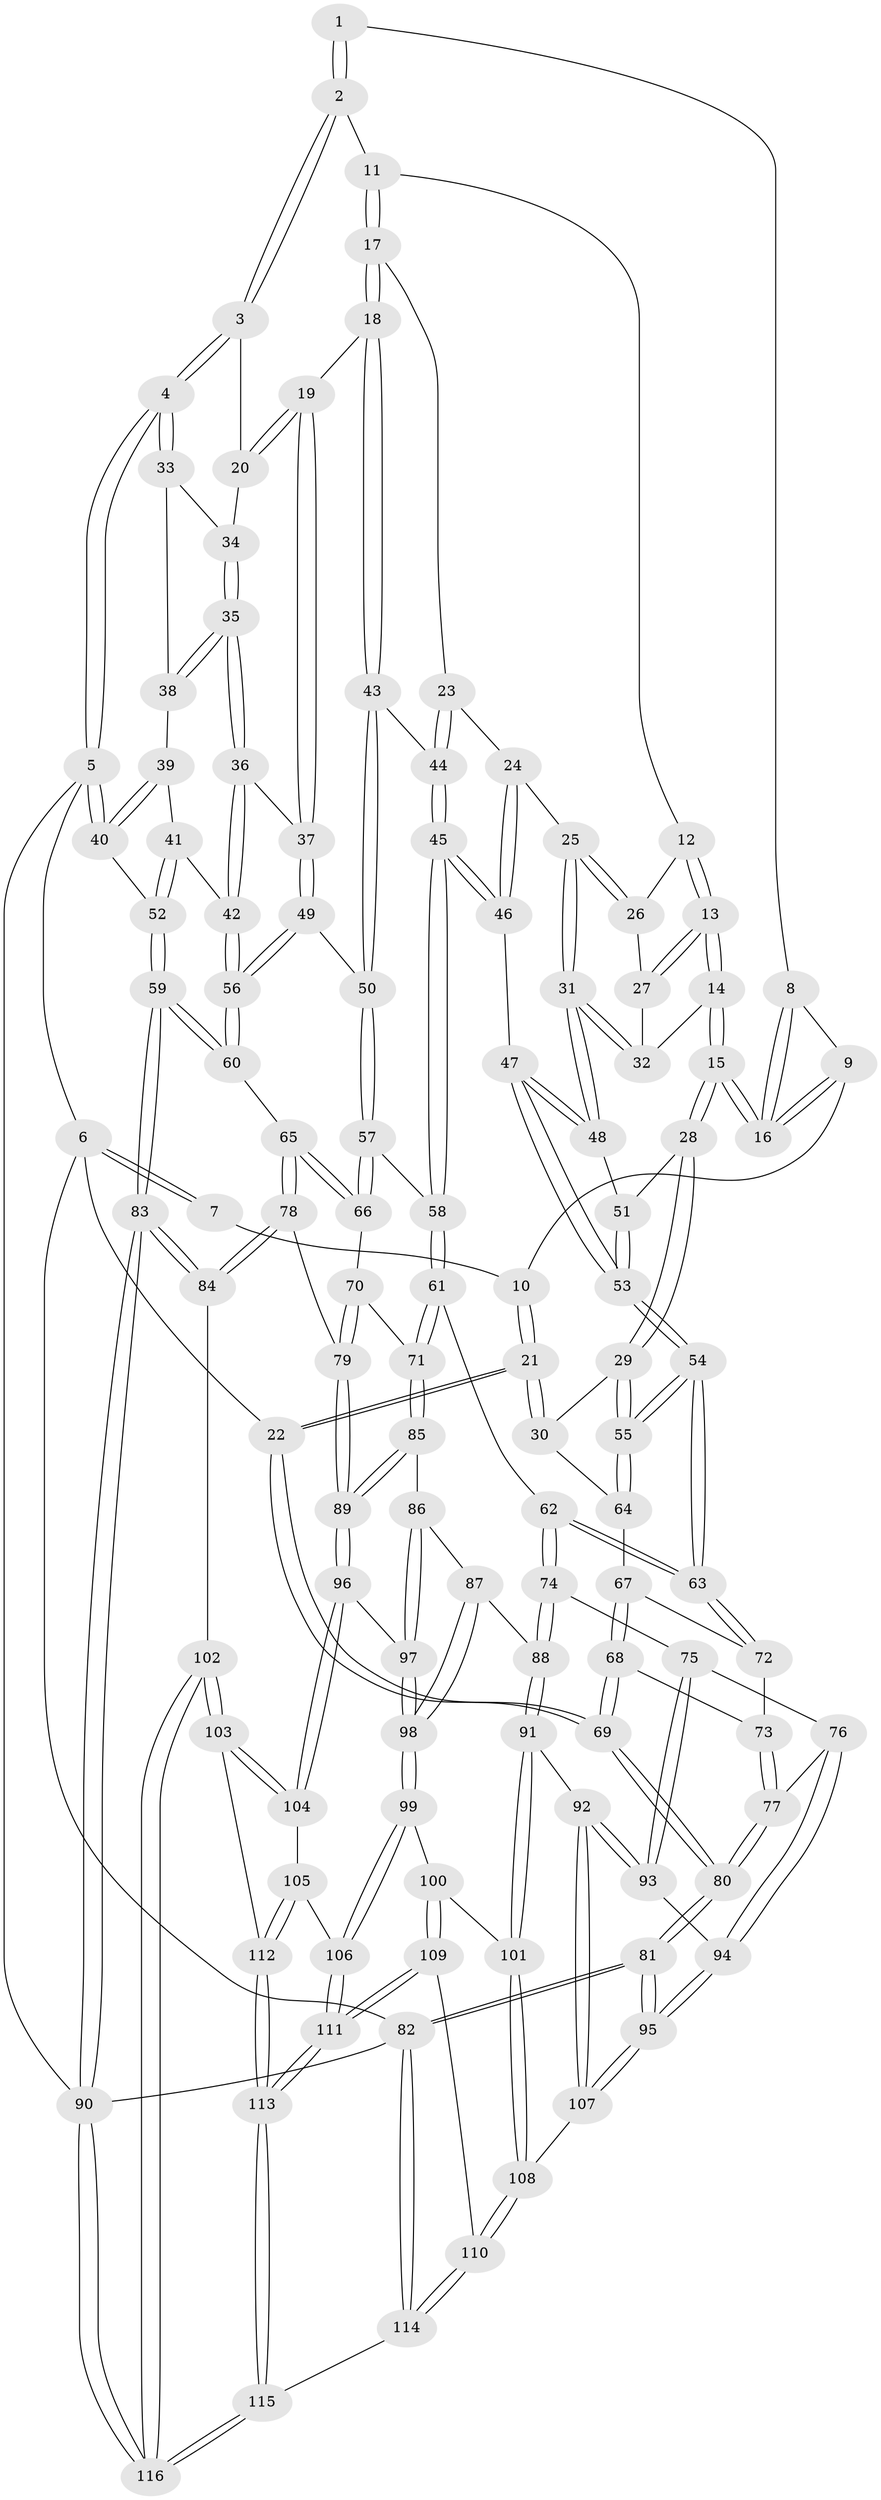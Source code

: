 // coarse degree distribution, {2: 0.036585365853658534, 3: 0.7317073170731707, 4: 0.23170731707317074}
// Generated by graph-tools (version 1.1) at 2025/38/03/04/25 23:38:37]
// undirected, 116 vertices, 287 edges
graph export_dot {
  node [color=gray90,style=filled];
  1 [pos="+0.23938819235246342+0"];
  2 [pos="+0.34071582340264556+0"];
  3 [pos="+0.7117753421051632+0"];
  4 [pos="+1+0"];
  5 [pos="+1+0"];
  6 [pos="+0+0"];
  7 [pos="+0+0"];
  8 [pos="+0.21667970613088022+0"];
  9 [pos="+0.11218897153983606+0.07422581095789092"];
  10 [pos="+0.07512466046484004+0.05874348226708782"];
  11 [pos="+0.354605108738574+0"];
  12 [pos="+0.3315047667129989+0.03374121296831661"];
  13 [pos="+0.20332535455304368+0.12840693309837128"];
  14 [pos="+0.1977875139613308+0.13066434530080362"];
  15 [pos="+0.18917022827286079+0.13364056548775177"];
  16 [pos="+0.18713945386533398+0.12783324466021212"];
  17 [pos="+0.47823001660854103+0.0961851511598105"];
  18 [pos="+0.5825978848789993+0.10184269448577779"];
  19 [pos="+0.6236899528291908+0.07060462242592135"];
  20 [pos="+0.6861275984958222+0"];
  21 [pos="+0+0.22520578663057303"];
  22 [pos="+0+0.23593168368695114"];
  23 [pos="+0.4317568688339571+0.13897549312486726"];
  24 [pos="+0.40745540011315073+0.14287268444426535"];
  25 [pos="+0.4035197624466583+0.1431700628254803"];
  26 [pos="+0.33213803942612596+0.036138945250180174"];
  27 [pos="+0.31070162178465005+0.12439781532313872"];
  28 [pos="+0.18638770671094274+0.14554025298688048"];
  29 [pos="+0.1673510809796596+0.16616170197600247"];
  30 [pos="+0.03341071472152783+0.243098840470912"];
  31 [pos="+0.35206362054031615+0.1820159581697145"];
  32 [pos="+0.33646012197517167+0.1632315227806719"];
  33 [pos="+0.8657162677277244+0.09994693311474898"];
  34 [pos="+0.7270277661096312+0.04355460376543971"];
  35 [pos="+0.778544924650236+0.19072384293246725"];
  36 [pos="+0.7785431589285374+0.19371357399986996"];
  37 [pos="+0.6762033351050568+0.20228897683700062"];
  38 [pos="+0.8798597131758947+0.13087201993213018"];
  39 [pos="+0.8893448983184866+0.13739214207708006"];
  40 [pos="+1+0.04905599201755727"];
  41 [pos="+0.8942783474498333+0.1899927686820743"];
  42 [pos="+0.78656035496927+0.21811405962157368"];
  43 [pos="+0.5641265067786863+0.2031348831641652"];
  44 [pos="+0.46382192421187746+0.20021158850454282"];
  45 [pos="+0.4421527678887508+0.283840960773315"];
  46 [pos="+0.42937303509813435+0.27780530103211387"];
  47 [pos="+0.351439806871276+0.24895279664269473"];
  48 [pos="+0.3441753216175738+0.19976685132876207"];
  49 [pos="+0.6473225280739077+0.27990076934686564"];
  50 [pos="+0.5801662719368769+0.2855964824014031"];
  51 [pos="+0.2491700318272754+0.1913512633060206"];
  52 [pos="+1+0.40132636598760607"];
  53 [pos="+0.26996383919404154+0.33752531743499015"];
  54 [pos="+0.25497976544394274+0.3657501563967572"];
  55 [pos="+0.2486766500892922+0.3615363635111191"];
  56 [pos="+0.788799712149196+0.33501056458381656"];
  57 [pos="+0.544139228399991+0.3293381988644072"];
  58 [pos="+0.4848598804031822+0.3414725417947328"];
  59 [pos="+1+0.41025093920065886"];
  60 [pos="+0.8510349877362399+0.4316655634008598"];
  61 [pos="+0.3898476575947579+0.46466159617506636"];
  62 [pos="+0.30142600797856334+0.4802889507811081"];
  63 [pos="+0.2844349478728632+0.4646915195274934"];
  64 [pos="+0.08914306144242681+0.3022194736267133"];
  65 [pos="+0.8295023274934015+0.45164086897019873"];
  66 [pos="+0.6364565854123505+0.4596083595066619"];
  67 [pos="+0.08481728834909208+0.4111612850888673"];
  68 [pos="+0+0.45133432675388846"];
  69 [pos="+0+0.4511688477267577"];
  70 [pos="+0.5779886903574136+0.5224150156237579"];
  71 [pos="+0.5297890282754377+0.5576798672087881"];
  72 [pos="+0.13596774832331207+0.47841866094831714"];
  73 [pos="+0.11794015152145705+0.49226591350297505"];
  74 [pos="+0.29425335939982017+0.528136107178601"];
  75 [pos="+0.2325033795198404+0.580143258478733"];
  76 [pos="+0.08400760853282878+0.6253851942075618"];
  77 [pos="+0.06735083002628774+0.5964905786945465"];
  78 [pos="+0.7687127878864755+0.6462331985052043"];
  79 [pos="+0.764431766177131+0.6472425511315979"];
  80 [pos="+0+0.5044369994418451"];
  81 [pos="+0+0.9199052789349654"];
  82 [pos="+0+1"];
  83 [pos="+1+0.7795499691207496"];
  84 [pos="+0.8376048414146438+0.7432203270791788"];
  85 [pos="+0.5338874054979119+0.5957771919125506"];
  86 [pos="+0.5147800027429642+0.6224229648265767"];
  87 [pos="+0.3492912966052951+0.645715471316451"];
  88 [pos="+0.32704408146993363+0.6349363091138603"];
  89 [pos="+0.6572120440772771+0.6871130337187977"];
  90 [pos="+1+1"];
  91 [pos="+0.28633031403325954+0.7288569907849249"];
  92 [pos="+0.17463240737457647+0.7579911841392262"];
  93 [pos="+0.15903987790971144+0.7423099930835733"];
  94 [pos="+0.08823855746046355+0.7089976737601529"];
  95 [pos="+0+0.8817986777703735"];
  96 [pos="+0.6361496099717164+0.7331402236349869"];
  97 [pos="+0.4799850840494718+0.7230442884448557"];
  98 [pos="+0.45918722653588556+0.7495660247582929"];
  99 [pos="+0.44989591967428066+0.8186056049011466"];
  100 [pos="+0.3918424849918543+0.8259389048162392"];
  101 [pos="+0.33633737274009057+0.7923655353068332"];
  102 [pos="+0.7380914543158631+0.9398682809741"];
  103 [pos="+0.7045375170824241+0.9201532914097863"];
  104 [pos="+0.6344204074638577+0.7467913877945903"];
  105 [pos="+0.49752846388923866+0.8387827468708858"];
  106 [pos="+0.45241588870996263+0.820935080869133"];
  107 [pos="+0.17861694870603628+0.8965058270212098"];
  108 [pos="+0.1787795417820131+0.8966902438657122"];
  109 [pos="+0.3300968653054274+0.9058264456775869"];
  110 [pos="+0.19210752576547296+0.9199429898984762"];
  111 [pos="+0.41445617098619103+1"];
  112 [pos="+0.5659203241948307+0.9067956110894423"];
  113 [pos="+0.4253028696453263+1"];
  114 [pos="+0.19955060558805943+1"];
  115 [pos="+0.42269264630011494+1"];
  116 [pos="+0.9249887511025264+1"];
  1 -- 2;
  1 -- 2;
  1 -- 8;
  2 -- 3;
  2 -- 3;
  2 -- 11;
  3 -- 4;
  3 -- 4;
  3 -- 20;
  4 -- 5;
  4 -- 5;
  4 -- 33;
  4 -- 33;
  5 -- 6;
  5 -- 40;
  5 -- 40;
  5 -- 90;
  6 -- 7;
  6 -- 7;
  6 -- 22;
  6 -- 82;
  7 -- 10;
  8 -- 9;
  8 -- 16;
  8 -- 16;
  9 -- 10;
  9 -- 16;
  9 -- 16;
  10 -- 21;
  10 -- 21;
  11 -- 12;
  11 -- 17;
  11 -- 17;
  12 -- 13;
  12 -- 13;
  12 -- 26;
  13 -- 14;
  13 -- 14;
  13 -- 27;
  13 -- 27;
  14 -- 15;
  14 -- 15;
  14 -- 32;
  15 -- 16;
  15 -- 16;
  15 -- 28;
  15 -- 28;
  17 -- 18;
  17 -- 18;
  17 -- 23;
  18 -- 19;
  18 -- 43;
  18 -- 43;
  19 -- 20;
  19 -- 20;
  19 -- 37;
  19 -- 37;
  20 -- 34;
  21 -- 22;
  21 -- 22;
  21 -- 30;
  21 -- 30;
  22 -- 69;
  22 -- 69;
  23 -- 24;
  23 -- 44;
  23 -- 44;
  24 -- 25;
  24 -- 46;
  24 -- 46;
  25 -- 26;
  25 -- 26;
  25 -- 31;
  25 -- 31;
  26 -- 27;
  27 -- 32;
  28 -- 29;
  28 -- 29;
  28 -- 51;
  29 -- 30;
  29 -- 55;
  29 -- 55;
  30 -- 64;
  31 -- 32;
  31 -- 32;
  31 -- 48;
  31 -- 48;
  33 -- 34;
  33 -- 38;
  34 -- 35;
  34 -- 35;
  35 -- 36;
  35 -- 36;
  35 -- 38;
  35 -- 38;
  36 -- 37;
  36 -- 42;
  36 -- 42;
  37 -- 49;
  37 -- 49;
  38 -- 39;
  39 -- 40;
  39 -- 40;
  39 -- 41;
  40 -- 52;
  41 -- 42;
  41 -- 52;
  41 -- 52;
  42 -- 56;
  42 -- 56;
  43 -- 44;
  43 -- 50;
  43 -- 50;
  44 -- 45;
  44 -- 45;
  45 -- 46;
  45 -- 46;
  45 -- 58;
  45 -- 58;
  46 -- 47;
  47 -- 48;
  47 -- 48;
  47 -- 53;
  47 -- 53;
  48 -- 51;
  49 -- 50;
  49 -- 56;
  49 -- 56;
  50 -- 57;
  50 -- 57;
  51 -- 53;
  51 -- 53;
  52 -- 59;
  52 -- 59;
  53 -- 54;
  53 -- 54;
  54 -- 55;
  54 -- 55;
  54 -- 63;
  54 -- 63;
  55 -- 64;
  55 -- 64;
  56 -- 60;
  56 -- 60;
  57 -- 58;
  57 -- 66;
  57 -- 66;
  58 -- 61;
  58 -- 61;
  59 -- 60;
  59 -- 60;
  59 -- 83;
  59 -- 83;
  60 -- 65;
  61 -- 62;
  61 -- 71;
  61 -- 71;
  62 -- 63;
  62 -- 63;
  62 -- 74;
  62 -- 74;
  63 -- 72;
  63 -- 72;
  64 -- 67;
  65 -- 66;
  65 -- 66;
  65 -- 78;
  65 -- 78;
  66 -- 70;
  67 -- 68;
  67 -- 68;
  67 -- 72;
  68 -- 69;
  68 -- 69;
  68 -- 73;
  69 -- 80;
  69 -- 80;
  70 -- 71;
  70 -- 79;
  70 -- 79;
  71 -- 85;
  71 -- 85;
  72 -- 73;
  73 -- 77;
  73 -- 77;
  74 -- 75;
  74 -- 88;
  74 -- 88;
  75 -- 76;
  75 -- 93;
  75 -- 93;
  76 -- 77;
  76 -- 94;
  76 -- 94;
  77 -- 80;
  77 -- 80;
  78 -- 79;
  78 -- 84;
  78 -- 84;
  79 -- 89;
  79 -- 89;
  80 -- 81;
  80 -- 81;
  81 -- 82;
  81 -- 82;
  81 -- 95;
  81 -- 95;
  82 -- 114;
  82 -- 114;
  82 -- 90;
  83 -- 84;
  83 -- 84;
  83 -- 90;
  83 -- 90;
  84 -- 102;
  85 -- 86;
  85 -- 89;
  85 -- 89;
  86 -- 87;
  86 -- 97;
  86 -- 97;
  87 -- 88;
  87 -- 98;
  87 -- 98;
  88 -- 91;
  88 -- 91;
  89 -- 96;
  89 -- 96;
  90 -- 116;
  90 -- 116;
  91 -- 92;
  91 -- 101;
  91 -- 101;
  92 -- 93;
  92 -- 93;
  92 -- 107;
  92 -- 107;
  93 -- 94;
  94 -- 95;
  94 -- 95;
  95 -- 107;
  95 -- 107;
  96 -- 97;
  96 -- 104;
  96 -- 104;
  97 -- 98;
  97 -- 98;
  98 -- 99;
  98 -- 99;
  99 -- 100;
  99 -- 106;
  99 -- 106;
  100 -- 101;
  100 -- 109;
  100 -- 109;
  101 -- 108;
  101 -- 108;
  102 -- 103;
  102 -- 103;
  102 -- 116;
  102 -- 116;
  103 -- 104;
  103 -- 104;
  103 -- 112;
  104 -- 105;
  105 -- 106;
  105 -- 112;
  105 -- 112;
  106 -- 111;
  106 -- 111;
  107 -- 108;
  108 -- 110;
  108 -- 110;
  109 -- 110;
  109 -- 111;
  109 -- 111;
  110 -- 114;
  110 -- 114;
  111 -- 113;
  111 -- 113;
  112 -- 113;
  112 -- 113;
  113 -- 115;
  113 -- 115;
  114 -- 115;
  115 -- 116;
  115 -- 116;
}
